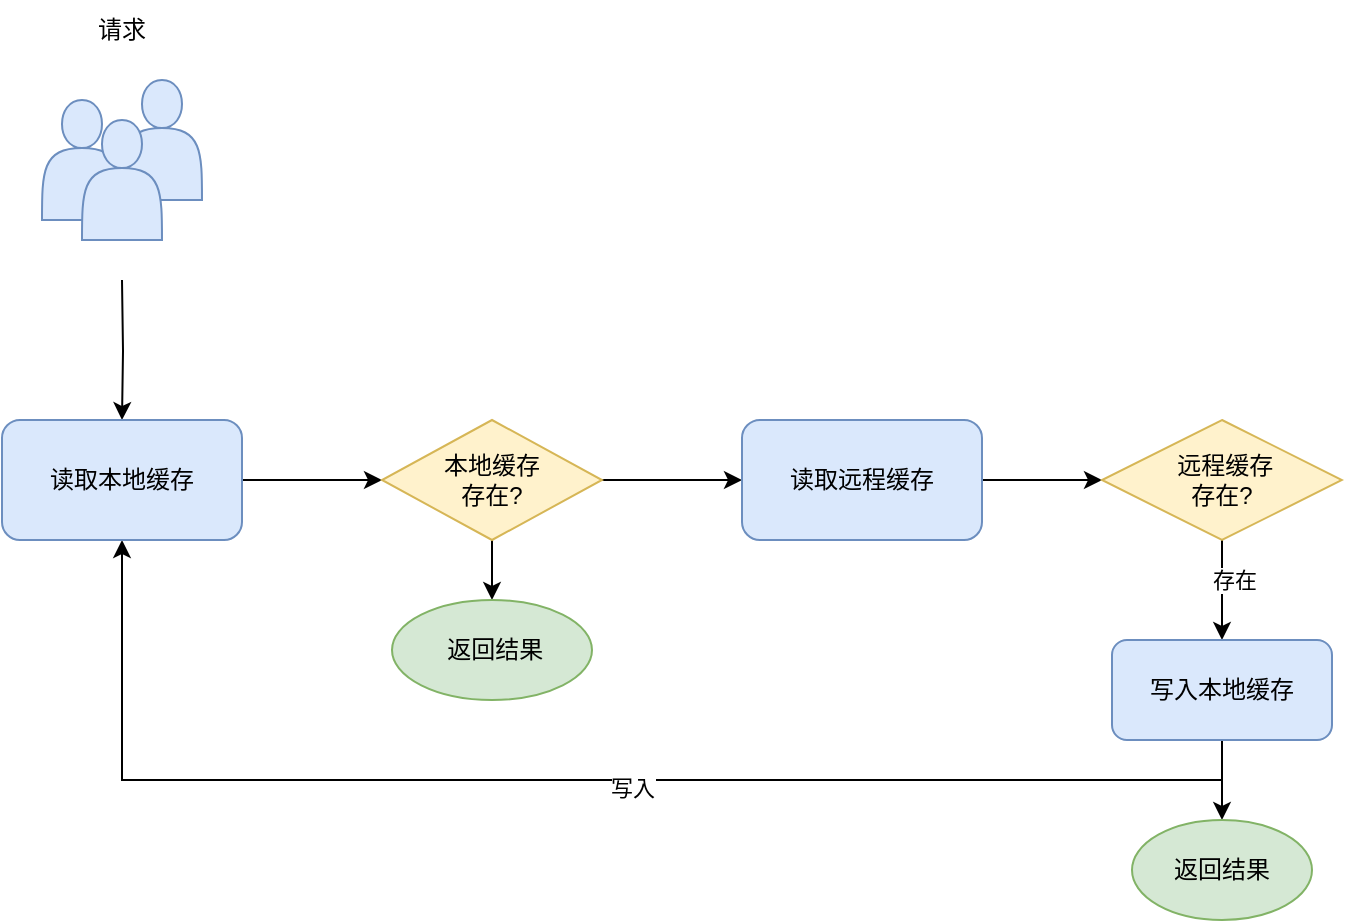 <mxfile version="26.1.1">
  <diagram name="第 1 页" id="gzhv_t4R0epDjTg4EIp7">
    <mxGraphModel dx="1426" dy="708" grid="1" gridSize="10" guides="1" tooltips="1" connect="1" arrows="1" fold="1" page="1" pageScale="1" pageWidth="827" pageHeight="1169" math="0" shadow="0">
      <root>
        <mxCell id="0" />
        <mxCell id="1" parent="0" />
        <mxCell id="YjX4FutzEUDwgeiD3PkE-19" style="edgeStyle=orthogonalEdgeStyle;rounded=0;orthogonalLoop=1;jettySize=auto;html=1;entryX=0.5;entryY=1;entryDx=0;entryDy=0;" edge="1" parent="1" source="YjX4FutzEUDwgeiD3PkE-11" target="YjX4FutzEUDwgeiD3PkE-3">
          <mxGeometry relative="1" as="geometry">
            <Array as="points">
              <mxPoint x="740" y="460" />
              <mxPoint x="190" y="460" />
            </Array>
          </mxGeometry>
        </mxCell>
        <mxCell id="YjX4FutzEUDwgeiD3PkE-20" value="写入" style="edgeLabel;html=1;align=center;verticalAlign=middle;resizable=0;points=[];" vertex="1" connectable="0" parent="YjX4FutzEUDwgeiD3PkE-19">
          <mxGeometry x="-0.087" y="4" relative="1" as="geometry">
            <mxPoint as="offset" />
          </mxGeometry>
        </mxCell>
        <mxCell id="YjX4FutzEUDwgeiD3PkE-7" style="edgeStyle=orthogonalEdgeStyle;rounded=0;orthogonalLoop=1;jettySize=auto;html=1;" edge="1" parent="1" target="YjX4FutzEUDwgeiD3PkE-3">
          <mxGeometry relative="1" as="geometry">
            <mxPoint x="190" y="210" as="sourcePoint" />
          </mxGeometry>
        </mxCell>
        <mxCell id="YjX4FutzEUDwgeiD3PkE-8" style="edgeStyle=orthogonalEdgeStyle;rounded=0;orthogonalLoop=1;jettySize=auto;html=1;entryX=0;entryY=0.5;entryDx=0;entryDy=0;" edge="1" parent="1" source="YjX4FutzEUDwgeiD3PkE-3" target="YjX4FutzEUDwgeiD3PkE-4">
          <mxGeometry relative="1" as="geometry" />
        </mxCell>
        <mxCell id="YjX4FutzEUDwgeiD3PkE-3" value="读取本地缓存" style="rounded=1;whiteSpace=wrap;html=1;fillColor=#dae8fc;strokeColor=#6c8ebf;" vertex="1" parent="1">
          <mxGeometry x="130" y="280" width="120" height="60" as="geometry" />
        </mxCell>
        <mxCell id="YjX4FutzEUDwgeiD3PkE-9" style="edgeStyle=orthogonalEdgeStyle;rounded=0;orthogonalLoop=1;jettySize=auto;html=1;entryX=0;entryY=0.5;entryDx=0;entryDy=0;" edge="1" parent="1" source="YjX4FutzEUDwgeiD3PkE-4" target="YjX4FutzEUDwgeiD3PkE-5">
          <mxGeometry relative="1" as="geometry" />
        </mxCell>
        <mxCell id="YjX4FutzEUDwgeiD3PkE-14" style="edgeStyle=orthogonalEdgeStyle;rounded=0;orthogonalLoop=1;jettySize=auto;html=1;entryX=0.5;entryY=0;entryDx=0;entryDy=0;" edge="1" parent="1" source="YjX4FutzEUDwgeiD3PkE-4" target="YjX4FutzEUDwgeiD3PkE-15">
          <mxGeometry relative="1" as="geometry">
            <mxPoint x="370" y="400" as="targetPoint" />
          </mxGeometry>
        </mxCell>
        <mxCell id="YjX4FutzEUDwgeiD3PkE-4" value="本地缓存&lt;div&gt;存在?&lt;/div&gt;" style="rhombus;whiteSpace=wrap;html=1;fillColor=#fff2cc;strokeColor=#d6b656;" vertex="1" parent="1">
          <mxGeometry x="320" y="280" width="110" height="60" as="geometry" />
        </mxCell>
        <mxCell id="YjX4FutzEUDwgeiD3PkE-10" style="edgeStyle=orthogonalEdgeStyle;rounded=0;orthogonalLoop=1;jettySize=auto;html=1;" edge="1" parent="1" source="YjX4FutzEUDwgeiD3PkE-5" target="YjX4FutzEUDwgeiD3PkE-6">
          <mxGeometry relative="1" as="geometry" />
        </mxCell>
        <mxCell id="YjX4FutzEUDwgeiD3PkE-5" value="读取远程缓存" style="rounded=1;whiteSpace=wrap;html=1;fillColor=#dae8fc;strokeColor=#6c8ebf;" vertex="1" parent="1">
          <mxGeometry x="500" y="280" width="120" height="60" as="geometry" />
        </mxCell>
        <mxCell id="YjX4FutzEUDwgeiD3PkE-12" style="edgeStyle=orthogonalEdgeStyle;rounded=0;orthogonalLoop=1;jettySize=auto;html=1;entryX=0.5;entryY=0;entryDx=0;entryDy=0;" edge="1" parent="1" source="YjX4FutzEUDwgeiD3PkE-6" target="YjX4FutzEUDwgeiD3PkE-11">
          <mxGeometry relative="1" as="geometry" />
        </mxCell>
        <mxCell id="YjX4FutzEUDwgeiD3PkE-13" value="存在" style="edgeLabel;html=1;align=center;verticalAlign=middle;resizable=0;points=[];" vertex="1" connectable="0" parent="YjX4FutzEUDwgeiD3PkE-12">
          <mxGeometry x="-0.111" y="3" relative="1" as="geometry">
            <mxPoint x="3" y="-2" as="offset" />
          </mxGeometry>
        </mxCell>
        <mxCell id="YjX4FutzEUDwgeiD3PkE-6" value="&amp;nbsp;远程缓存&lt;br&gt;存在?" style="rhombus;whiteSpace=wrap;html=1;fillColor=#fff2cc;strokeColor=#d6b656;" vertex="1" parent="1">
          <mxGeometry x="680" y="280" width="120" height="60" as="geometry" />
        </mxCell>
        <mxCell id="YjX4FutzEUDwgeiD3PkE-17" style="edgeStyle=orthogonalEdgeStyle;rounded=0;orthogonalLoop=1;jettySize=auto;html=1;entryX=0.5;entryY=0;entryDx=0;entryDy=0;" edge="1" parent="1" source="YjX4FutzEUDwgeiD3PkE-11" target="YjX4FutzEUDwgeiD3PkE-18">
          <mxGeometry relative="1" as="geometry">
            <mxPoint x="740" y="490" as="targetPoint" />
          </mxGeometry>
        </mxCell>
        <mxCell id="YjX4FutzEUDwgeiD3PkE-11" value="写入本地缓存" style="rounded=1;whiteSpace=wrap;html=1;fillColor=#dae8fc;strokeColor=#6c8ebf;" vertex="1" parent="1">
          <mxGeometry x="685" y="390" width="110" height="50" as="geometry" />
        </mxCell>
        <mxCell id="YjX4FutzEUDwgeiD3PkE-15" value="&amp;nbsp;返回结果" style="ellipse;whiteSpace=wrap;html=1;fillColor=#d5e8d4;strokeColor=#82b366;" vertex="1" parent="1">
          <mxGeometry x="325" y="370" width="100" height="50" as="geometry" />
        </mxCell>
        <mxCell id="YjX4FutzEUDwgeiD3PkE-18" value="返回结果" style="ellipse;whiteSpace=wrap;html=1;fillColor=#d5e8d4;strokeColor=#82b366;" vertex="1" parent="1">
          <mxGeometry x="695" y="480" width="90" height="50" as="geometry" />
        </mxCell>
        <mxCell id="YjX4FutzEUDwgeiD3PkE-22" value="" style="shape=actor;whiteSpace=wrap;html=1;fillColor=#dae8fc;strokeColor=#6c8ebf;" vertex="1" parent="1">
          <mxGeometry x="190" y="110" width="40" height="60" as="geometry" />
        </mxCell>
        <mxCell id="YjX4FutzEUDwgeiD3PkE-23" value="" style="shape=actor;whiteSpace=wrap;html=1;fillColor=#dae8fc;strokeColor=#6c8ebf;" vertex="1" parent="1">
          <mxGeometry x="150" y="120" width="40" height="60" as="geometry" />
        </mxCell>
        <mxCell id="YjX4FutzEUDwgeiD3PkE-21" value="" style="shape=actor;whiteSpace=wrap;html=1;fillColor=#dae8fc;strokeColor=#6c8ebf;" vertex="1" parent="1">
          <mxGeometry x="170" y="130" width="40" height="60" as="geometry" />
        </mxCell>
        <mxCell id="YjX4FutzEUDwgeiD3PkE-26" value="请求" style="text;html=1;align=center;verticalAlign=middle;whiteSpace=wrap;rounded=0;" vertex="1" parent="1">
          <mxGeometry x="160" y="70" width="60" height="30" as="geometry" />
        </mxCell>
      </root>
    </mxGraphModel>
  </diagram>
</mxfile>
